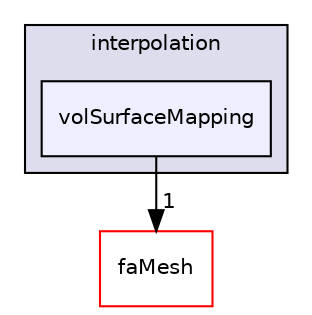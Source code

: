 digraph "src/finiteArea/interpolation/volSurfaceMapping" {
  bgcolor=transparent;
  compound=true
  node [ fontsize="10", fontname="Helvetica"];
  edge [ labelfontsize="10", labelfontname="Helvetica"];
  subgraph clusterdir_880b478b7287aa29b2969cd4b71f61be {
    graph [ bgcolor="#ddddee", pencolor="black", label="interpolation" fontname="Helvetica", fontsize="10", URL="dir_880b478b7287aa29b2969cd4b71f61be.html"]
  dir_e3d9858466445b999749a8128ce4b7dc [shape=box, label="volSurfaceMapping", style="filled", fillcolor="#eeeeff", pencolor="black", URL="dir_e3d9858466445b999749a8128ce4b7dc.html"];
  }
  dir_f14612db68a06d13a87d37d60dc895d5 [shape=box label="faMesh" color="red" URL="dir_f14612db68a06d13a87d37d60dc895d5.html"];
  dir_e3d9858466445b999749a8128ce4b7dc->dir_f14612db68a06d13a87d37d60dc895d5 [headlabel="1", labeldistance=1.5 headhref="dir_000827_000719.html"];
}
